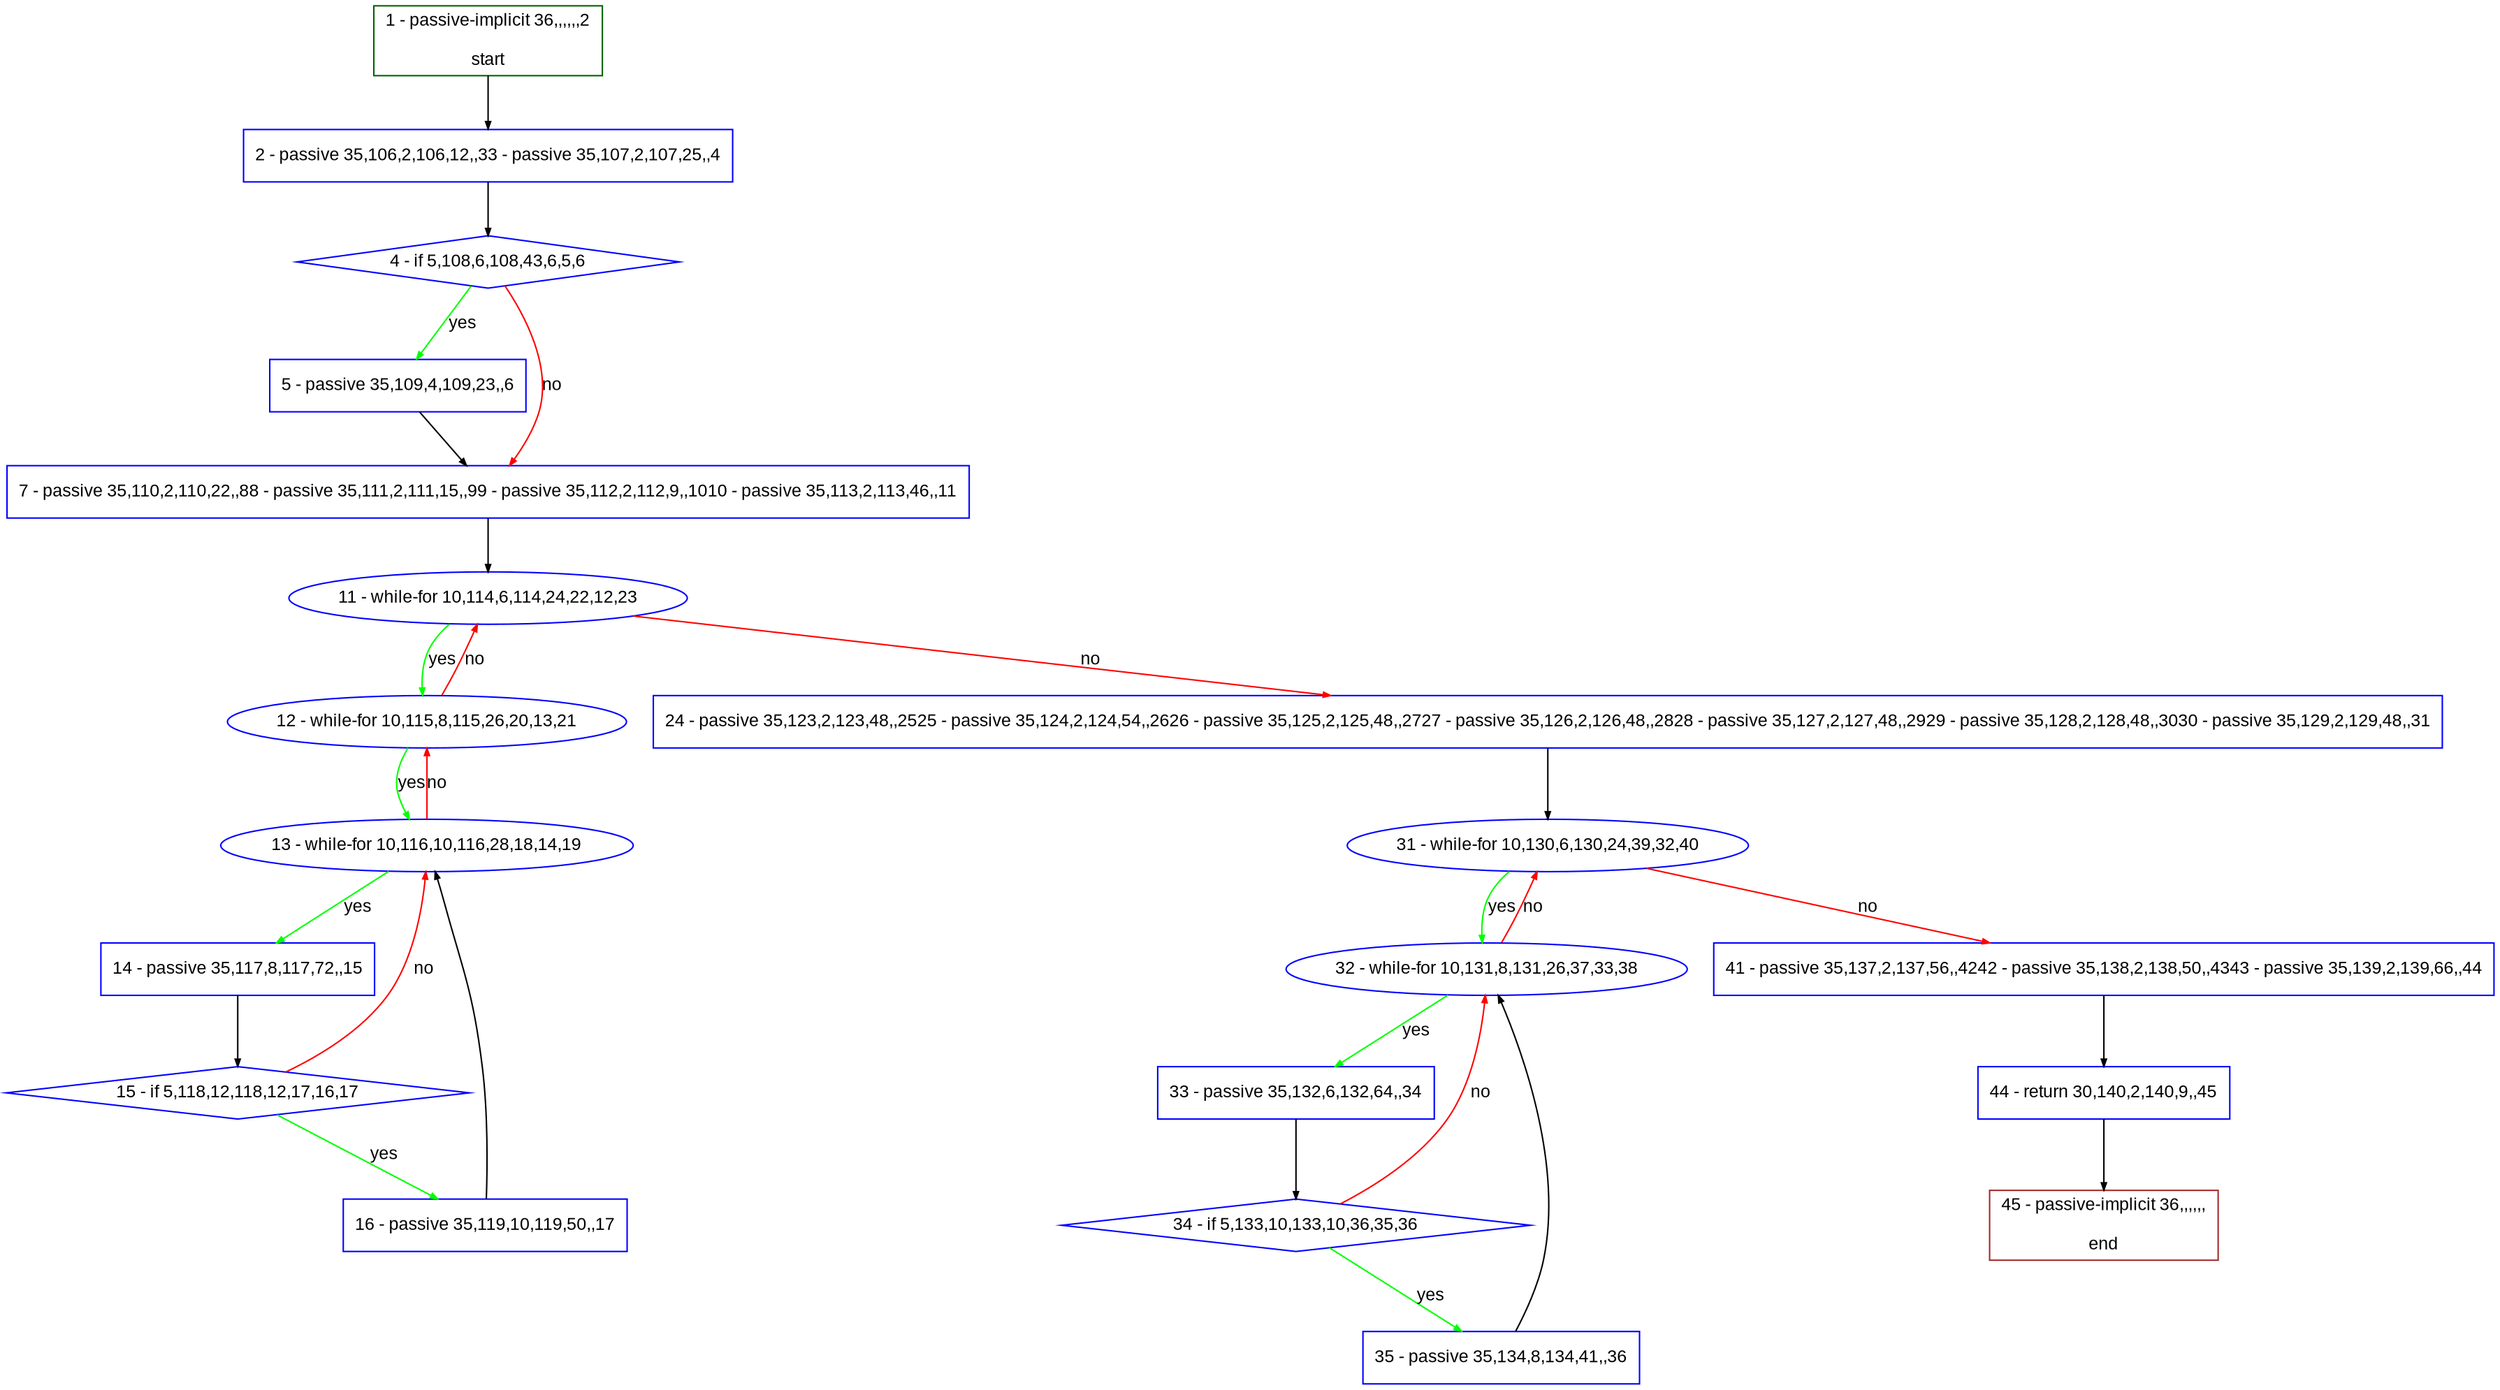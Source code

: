 digraph "" {
  graph [pack="true", label="", fontsize="12", packmode="clust", fontname="Arial", fillcolor="#FFFFCC", bgcolor="white", style="rounded,filled", compound="true"];
  node [node_initialized="no", label="", color="grey", fontsize="12", fillcolor="white", fontname="Arial", style="filled", shape="rectangle", compound="true", fixedsize="false"];
  edge [fontcolor="black", arrowhead="normal", arrowtail="none", arrowsize="0.5", ltail="", label="", color="black", fontsize="12", lhead="", fontname="Arial", dir="forward", compound="true"];
  __N1 [label="2 - passive 35,106,2,106,12,,33 - passive 35,107,2,107,25,,4", color="#0000ff", fillcolor="#ffffff", style="filled", shape="box"];
  __N2 [label="1 - passive-implicit 36,,,,,,2\n\nstart", color="#006400", fillcolor="#ffffff", style="filled", shape="box"];
  __N3 [label="4 - if 5,108,6,108,43,6,5,6", color="#0000ff", fillcolor="#ffffff", style="filled", shape="diamond"];
  __N4 [label="5 - passive 35,109,4,109,23,,6", color="#0000ff", fillcolor="#ffffff", style="filled", shape="box"];
  __N5 [label="7 - passive 35,110,2,110,22,,88 - passive 35,111,2,111,15,,99 - passive 35,112,2,112,9,,1010 - passive 35,113,2,113,46,,11", color="#0000ff", fillcolor="#ffffff", style="filled", shape="box"];
  __N6 [label="11 - while-for 10,114,6,114,24,22,12,23", color="#0000ff", fillcolor="#ffffff", style="filled", shape="oval"];
  __N7 [label="12 - while-for 10,115,8,115,26,20,13,21", color="#0000ff", fillcolor="#ffffff", style="filled", shape="oval"];
  __N8 [label="24 - passive 35,123,2,123,48,,2525 - passive 35,124,2,124,54,,2626 - passive 35,125,2,125,48,,2727 - passive 35,126,2,126,48,,2828 - passive 35,127,2,127,48,,2929 - passive 35,128,2,128,48,,3030 - passive 35,129,2,129,48,,31", color="#0000ff", fillcolor="#ffffff", style="filled", shape="box"];
  __N9 [label="13 - while-for 10,116,10,116,28,18,14,19", color="#0000ff", fillcolor="#ffffff", style="filled", shape="oval"];
  __N10 [label="14 - passive 35,117,8,117,72,,15", color="#0000ff", fillcolor="#ffffff", style="filled", shape="box"];
  __N11 [label="15 - if 5,118,12,118,12,17,16,17", color="#0000ff", fillcolor="#ffffff", style="filled", shape="diamond"];
  __N12 [label="16 - passive 35,119,10,119,50,,17", color="#0000ff", fillcolor="#ffffff", style="filled", shape="box"];
  __N13 [label="31 - while-for 10,130,6,130,24,39,32,40", color="#0000ff", fillcolor="#ffffff", style="filled", shape="oval"];
  __N14 [label="32 - while-for 10,131,8,131,26,37,33,38", color="#0000ff", fillcolor="#ffffff", style="filled", shape="oval"];
  __N15 [label="41 - passive 35,137,2,137,56,,4242 - passive 35,138,2,138,50,,4343 - passive 35,139,2,139,66,,44", color="#0000ff", fillcolor="#ffffff", style="filled", shape="box"];
  __N16 [label="33 - passive 35,132,6,132,64,,34", color="#0000ff", fillcolor="#ffffff", style="filled", shape="box"];
  __N17 [label="34 - if 5,133,10,133,10,36,35,36", color="#0000ff", fillcolor="#ffffff", style="filled", shape="diamond"];
  __N18 [label="35 - passive 35,134,8,134,41,,36", color="#0000ff", fillcolor="#ffffff", style="filled", shape="box"];
  __N19 [label="44 - return 30,140,2,140,9,,45", color="#0000ff", fillcolor="#ffffff", style="filled", shape="box"];
  __N20 [label="45 - passive-implicit 36,,,,,,\n\nend", color="#a52a2a", fillcolor="#ffffff", style="filled", shape="box"];
  __N2 -> __N1 [arrowhead="normal", arrowtail="none", color="#000000", label="", dir="forward"];
  __N1 -> __N3 [arrowhead="normal", arrowtail="none", color="#000000", label="", dir="forward"];
  __N3 -> __N4 [arrowhead="normal", arrowtail="none", color="#00ff00", label="yes", dir="forward"];
  __N3 -> __N5 [arrowhead="normal", arrowtail="none", color="#ff0000", label="no", dir="forward"];
  __N4 -> __N5 [arrowhead="normal", arrowtail="none", color="#000000", label="", dir="forward"];
  __N5 -> __N6 [arrowhead="normal", arrowtail="none", color="#000000", label="", dir="forward"];
  __N6 -> __N7 [arrowhead="normal", arrowtail="none", color="#00ff00", label="yes", dir="forward"];
  __N7 -> __N6 [arrowhead="normal", arrowtail="none", color="#ff0000", label="no", dir="forward"];
  __N6 -> __N8 [arrowhead="normal", arrowtail="none", color="#ff0000", label="no", dir="forward"];
  __N7 -> __N9 [arrowhead="normal", arrowtail="none", color="#00ff00", label="yes", dir="forward"];
  __N9 -> __N7 [arrowhead="normal", arrowtail="none", color="#ff0000", label="no", dir="forward"];
  __N9 -> __N10 [arrowhead="normal", arrowtail="none", color="#00ff00", label="yes", dir="forward"];
  __N10 -> __N11 [arrowhead="normal", arrowtail="none", color="#000000", label="", dir="forward"];
  __N11 -> __N9 [arrowhead="normal", arrowtail="none", color="#ff0000", label="no", dir="forward"];
  __N11 -> __N12 [arrowhead="normal", arrowtail="none", color="#00ff00", label="yes", dir="forward"];
  __N12 -> __N9 [arrowhead="normal", arrowtail="none", color="#000000", label="", dir="forward"];
  __N8 -> __N13 [arrowhead="normal", arrowtail="none", color="#000000", label="", dir="forward"];
  __N13 -> __N14 [arrowhead="normal", arrowtail="none", color="#00ff00", label="yes", dir="forward"];
  __N14 -> __N13 [arrowhead="normal", arrowtail="none", color="#ff0000", label="no", dir="forward"];
  __N13 -> __N15 [arrowhead="normal", arrowtail="none", color="#ff0000", label="no", dir="forward"];
  __N14 -> __N16 [arrowhead="normal", arrowtail="none", color="#00ff00", label="yes", dir="forward"];
  __N16 -> __N17 [arrowhead="normal", arrowtail="none", color="#000000", label="", dir="forward"];
  __N17 -> __N14 [arrowhead="normal", arrowtail="none", color="#ff0000", label="no", dir="forward"];
  __N17 -> __N18 [arrowhead="normal", arrowtail="none", color="#00ff00", label="yes", dir="forward"];
  __N18 -> __N14 [arrowhead="normal", arrowtail="none", color="#000000", label="", dir="forward"];
  __N15 -> __N19 [arrowhead="normal", arrowtail="none", color="#000000", label="", dir="forward"];
  __N19 -> __N20 [arrowhead="normal", arrowtail="none", color="#000000", label="", dir="forward"];
}
